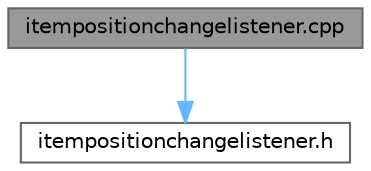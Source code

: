 digraph "itempositionchangelistener.cpp"
{
 // LATEX_PDF_SIZE
  bgcolor="transparent";
  edge [fontname=Helvetica,fontsize=10,labelfontname=Helvetica,labelfontsize=10];
  node [fontname=Helvetica,fontsize=10,shape=box,height=0.2,width=0.4];
  Node1 [label="itempositionchangelistener.cpp",height=0.2,width=0.4,color="gray40", fillcolor="grey60", style="filled", fontcolor="black",tooltip=" "];
  Node1 -> Node2 [color="steelblue1",style="solid"];
  Node2 [label="itempositionchangelistener.h",height=0.2,width=0.4,color="grey40", fillcolor="white", style="filled",URL="$itempositionchangelistener_8h.html",tooltip=" "];
}
